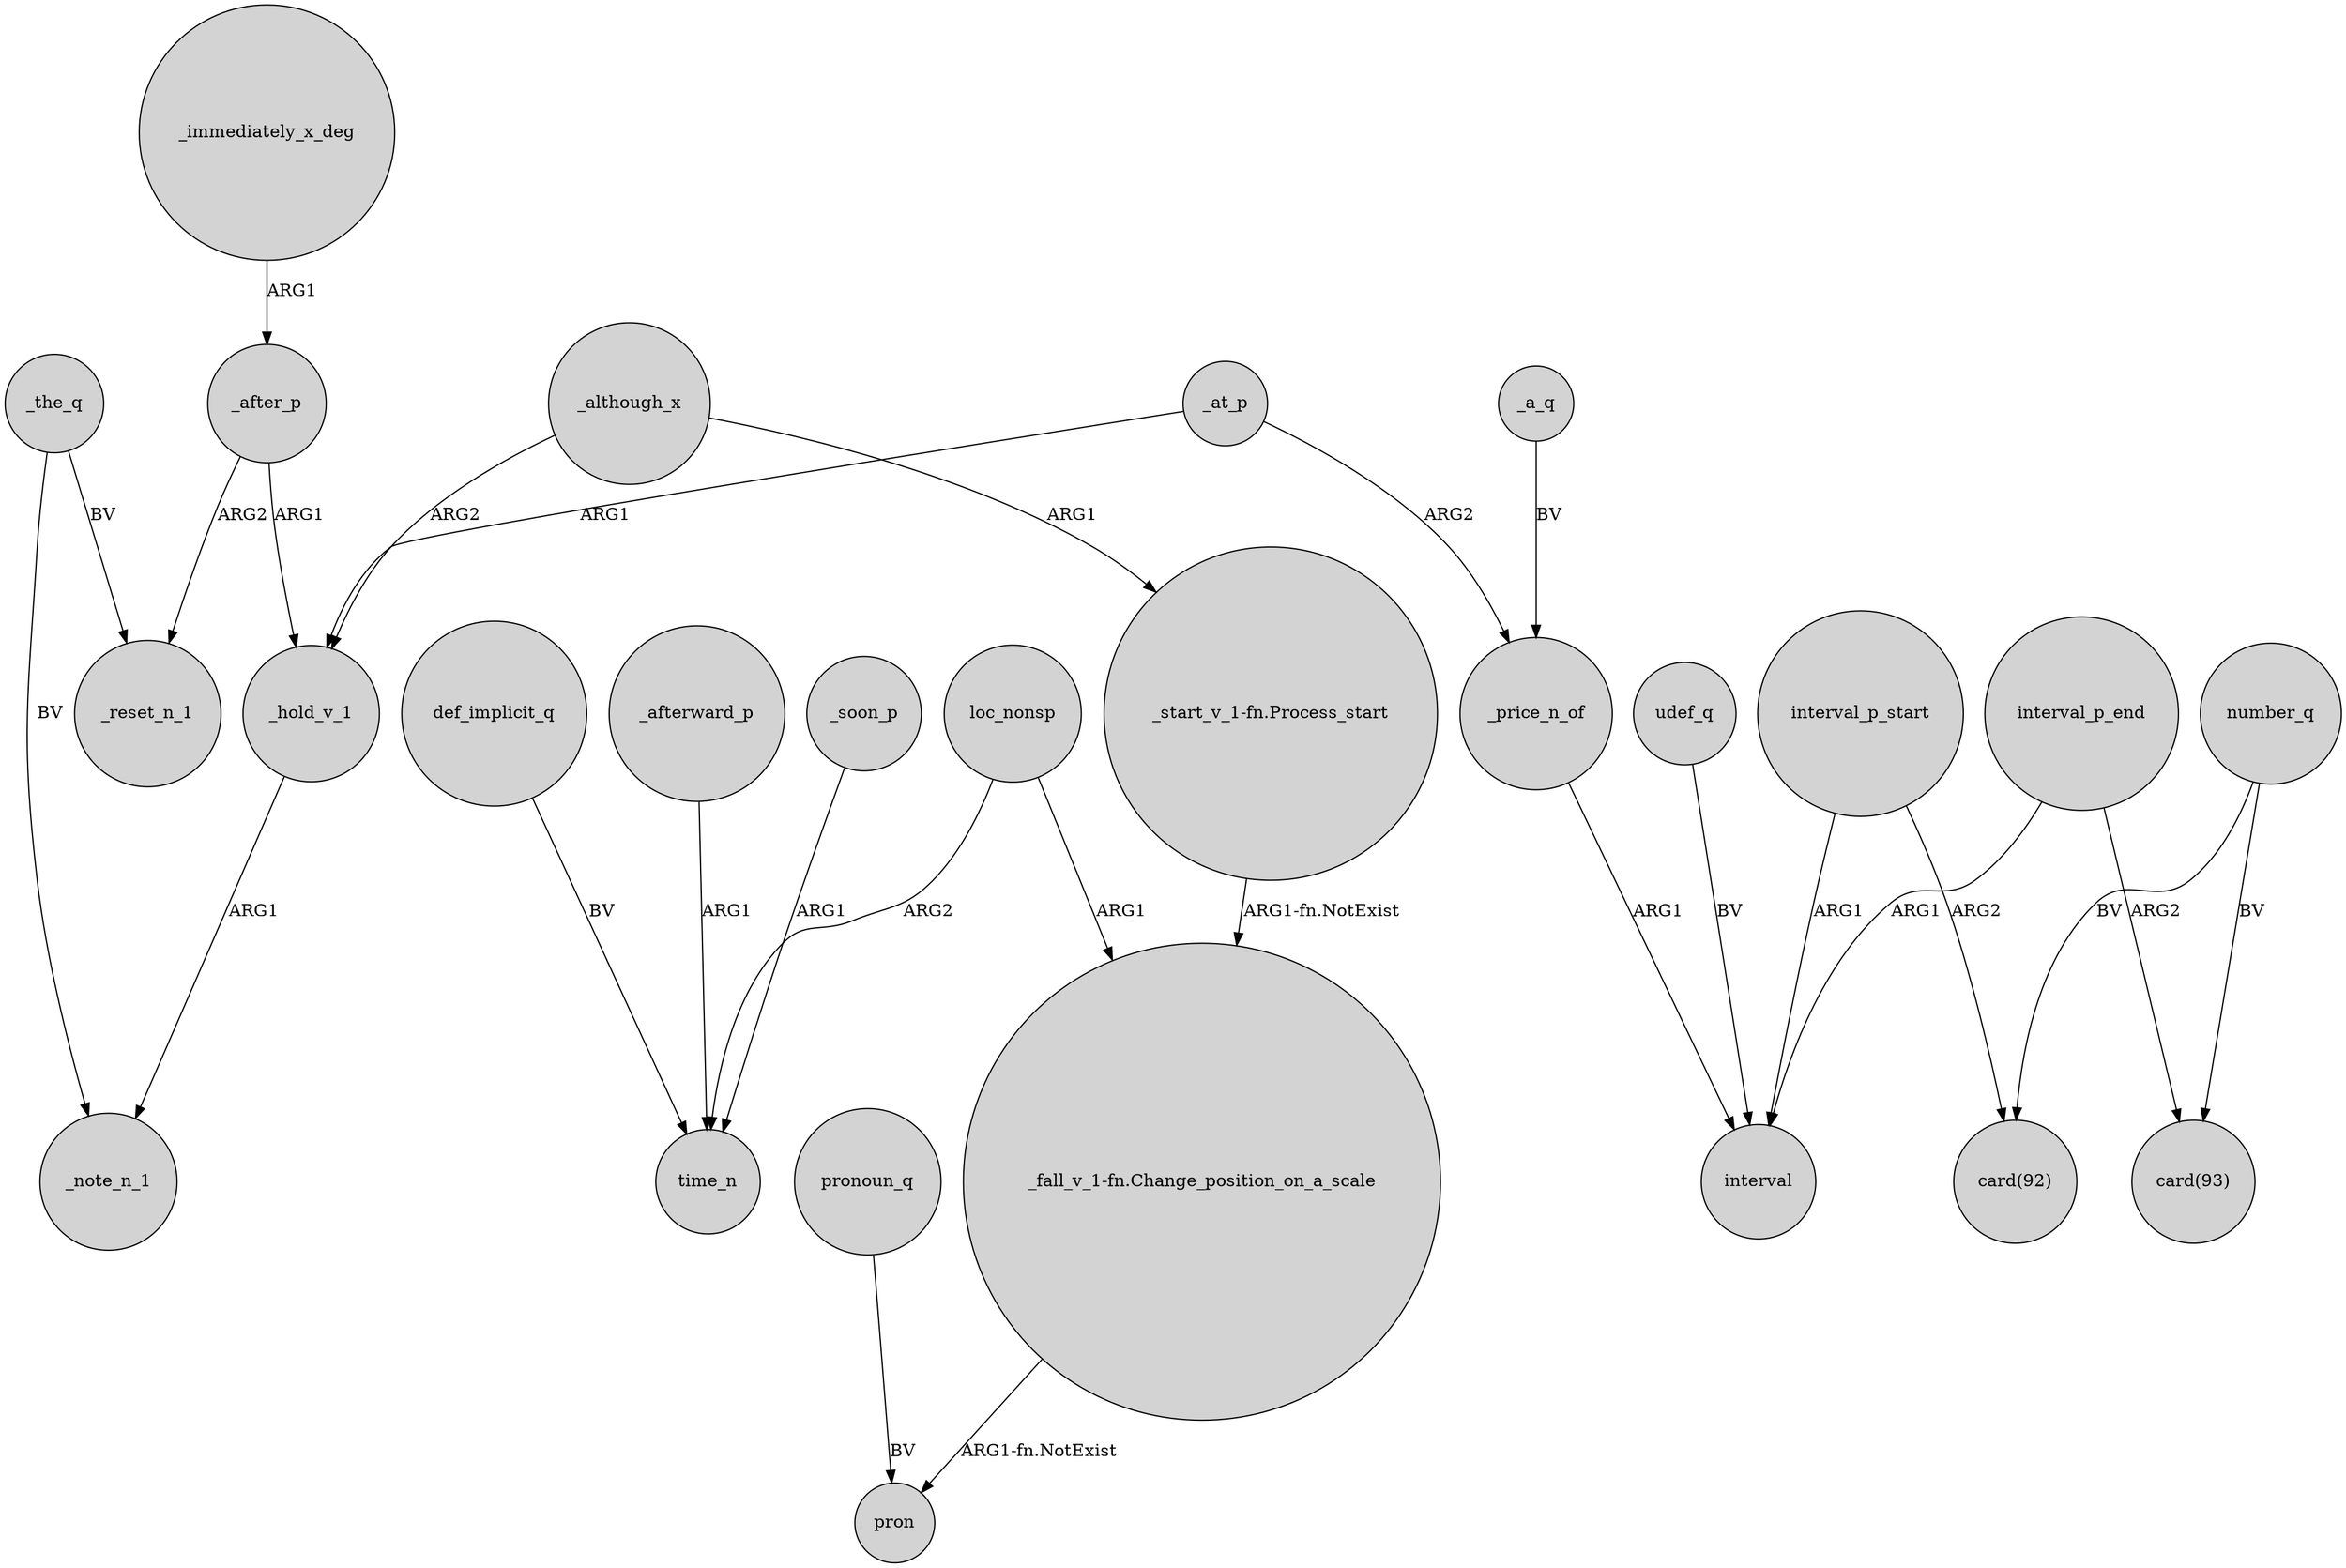 digraph {
	node [shape=circle style=filled]
	_at_p -> _hold_v_1 [label=ARG1]
	_the_q -> _reset_n_1 [label=BV]
	_immediately_x_deg -> _after_p [label=ARG1]
	_although_x -> "_start_v_1-fn.Process_start" [label=ARG1]
	loc_nonsp -> "_fall_v_1-fn.Change_position_on_a_scale" [label=ARG1]
	_price_n_of -> interval [label=ARG1]
	_the_q -> _note_n_1 [label=BV]
	loc_nonsp -> time_n [label=ARG2]
	"_fall_v_1-fn.Change_position_on_a_scale" -> pron [label="ARG1-fn.NotExist"]
	pronoun_q -> pron [label=BV]
	interval_p_start -> "card(92)" [label=ARG2]
	_hold_v_1 -> _note_n_1 [label=ARG1]
	_after_p -> _reset_n_1 [label=ARG2]
	_after_p -> _hold_v_1 [label=ARG1]
	interval_p_start -> interval [label=ARG1]
	_although_x -> _hold_v_1 [label=ARG2]
	_afterward_p -> time_n [label=ARG1]
	number_q -> "card(92)" [label=BV]
	number_q -> "card(93)" [label=BV]
	interval_p_end -> "card(93)" [label=ARG2]
	_a_q -> _price_n_of [label=BV]
	interval_p_end -> interval [label=ARG1]
	_soon_p -> time_n [label=ARG1]
	_at_p -> _price_n_of [label=ARG2]
	udef_q -> interval [label=BV]
	"_start_v_1-fn.Process_start" -> "_fall_v_1-fn.Change_position_on_a_scale" [label="ARG1-fn.NotExist"]
	def_implicit_q -> time_n [label=BV]
}
